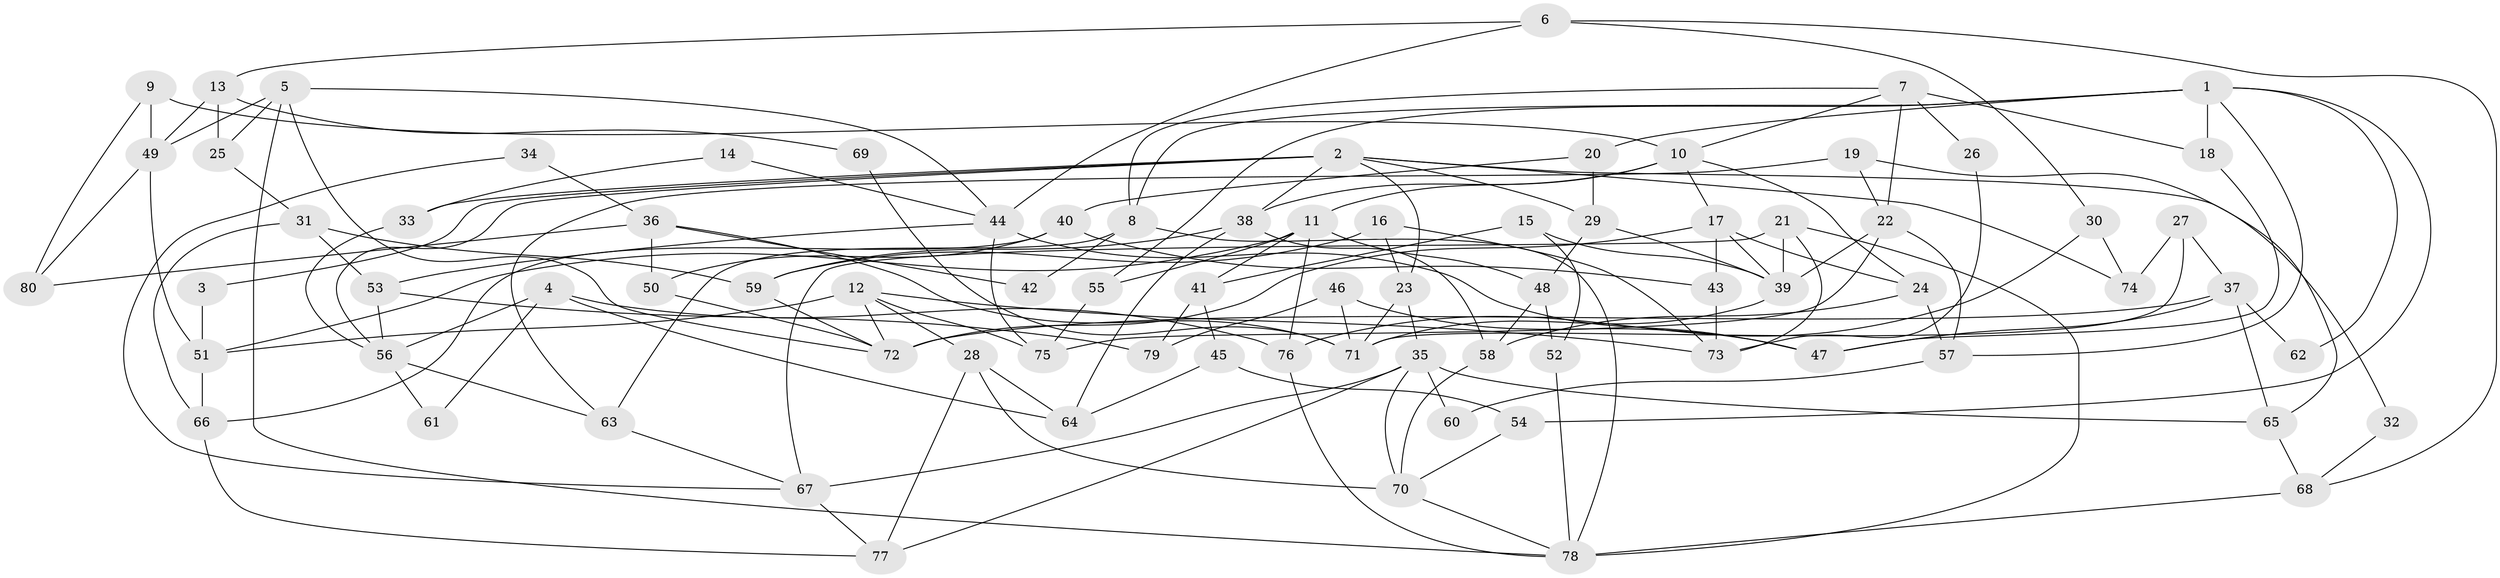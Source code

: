// Generated by graph-tools (version 1.1) at 2025/11/02/27/25 16:11:24]
// undirected, 80 vertices, 160 edges
graph export_dot {
graph [start="1"]
  node [color=gray90,style=filled];
  1;
  2;
  3;
  4;
  5;
  6;
  7;
  8;
  9;
  10;
  11;
  12;
  13;
  14;
  15;
  16;
  17;
  18;
  19;
  20;
  21;
  22;
  23;
  24;
  25;
  26;
  27;
  28;
  29;
  30;
  31;
  32;
  33;
  34;
  35;
  36;
  37;
  38;
  39;
  40;
  41;
  42;
  43;
  44;
  45;
  46;
  47;
  48;
  49;
  50;
  51;
  52;
  53;
  54;
  55;
  56;
  57;
  58;
  59;
  60;
  61;
  62;
  63;
  64;
  65;
  66;
  67;
  68;
  69;
  70;
  71;
  72;
  73;
  74;
  75;
  76;
  77;
  78;
  79;
  80;
  1 -- 18;
  1 -- 57;
  1 -- 8;
  1 -- 20;
  1 -- 54;
  1 -- 55;
  1 -- 62;
  2 -- 38;
  2 -- 29;
  2 -- 3;
  2 -- 23;
  2 -- 32;
  2 -- 33;
  2 -- 56;
  2 -- 74;
  3 -- 51;
  4 -- 76;
  4 -- 64;
  4 -- 56;
  4 -- 61;
  5 -- 78;
  5 -- 44;
  5 -- 25;
  5 -- 49;
  5 -- 72;
  6 -- 13;
  6 -- 44;
  6 -- 30;
  6 -- 68;
  7 -- 10;
  7 -- 8;
  7 -- 18;
  7 -- 22;
  7 -- 26;
  8 -- 78;
  8 -- 42;
  8 -- 63;
  9 -- 49;
  9 -- 80;
  9 -- 10;
  10 -- 38;
  10 -- 11;
  10 -- 17;
  10 -- 24;
  11 -- 51;
  11 -- 41;
  11 -- 48;
  11 -- 55;
  11 -- 76;
  12 -- 72;
  12 -- 28;
  12 -- 51;
  12 -- 73;
  12 -- 75;
  13 -- 49;
  13 -- 25;
  13 -- 69;
  14 -- 44;
  14 -- 33;
  15 -- 39;
  15 -- 52;
  15 -- 41;
  16 -- 59;
  16 -- 73;
  16 -- 23;
  17 -- 39;
  17 -- 24;
  17 -- 43;
  17 -- 72;
  18 -- 47;
  19 -- 22;
  19 -- 63;
  19 -- 65;
  20 -- 40;
  20 -- 29;
  21 -- 78;
  21 -- 67;
  21 -- 39;
  21 -- 73;
  22 -- 75;
  22 -- 39;
  22 -- 57;
  23 -- 35;
  23 -- 71;
  24 -- 57;
  24 -- 58;
  25 -- 31;
  26 -- 73;
  27 -- 71;
  27 -- 37;
  27 -- 74;
  28 -- 70;
  28 -- 77;
  28 -- 64;
  29 -- 39;
  29 -- 48;
  30 -- 74;
  30 -- 76;
  31 -- 59;
  31 -- 53;
  31 -- 66;
  32 -- 68;
  33 -- 56;
  34 -- 36;
  34 -- 67;
  35 -- 70;
  35 -- 60;
  35 -- 65;
  35 -- 67;
  35 -- 77;
  36 -- 71;
  36 -- 50;
  36 -- 42;
  36 -- 80;
  37 -- 72;
  37 -- 65;
  37 -- 47;
  37 -- 62;
  38 -- 64;
  38 -- 58;
  38 -- 59;
  39 -- 71;
  40 -- 66;
  40 -- 43;
  40 -- 50;
  41 -- 45;
  41 -- 79;
  43 -- 73;
  44 -- 75;
  44 -- 47;
  44 -- 53;
  45 -- 54;
  45 -- 64;
  46 -- 79;
  46 -- 71;
  46 -- 47;
  48 -- 52;
  48 -- 58;
  49 -- 51;
  49 -- 80;
  50 -- 72;
  51 -- 66;
  52 -- 78;
  53 -- 56;
  53 -- 79;
  54 -- 70;
  55 -- 75;
  56 -- 61;
  56 -- 63;
  57 -- 60;
  58 -- 70;
  59 -- 72;
  63 -- 67;
  65 -- 68;
  66 -- 77;
  67 -- 77;
  68 -- 78;
  69 -- 71;
  70 -- 78;
  76 -- 78;
}
